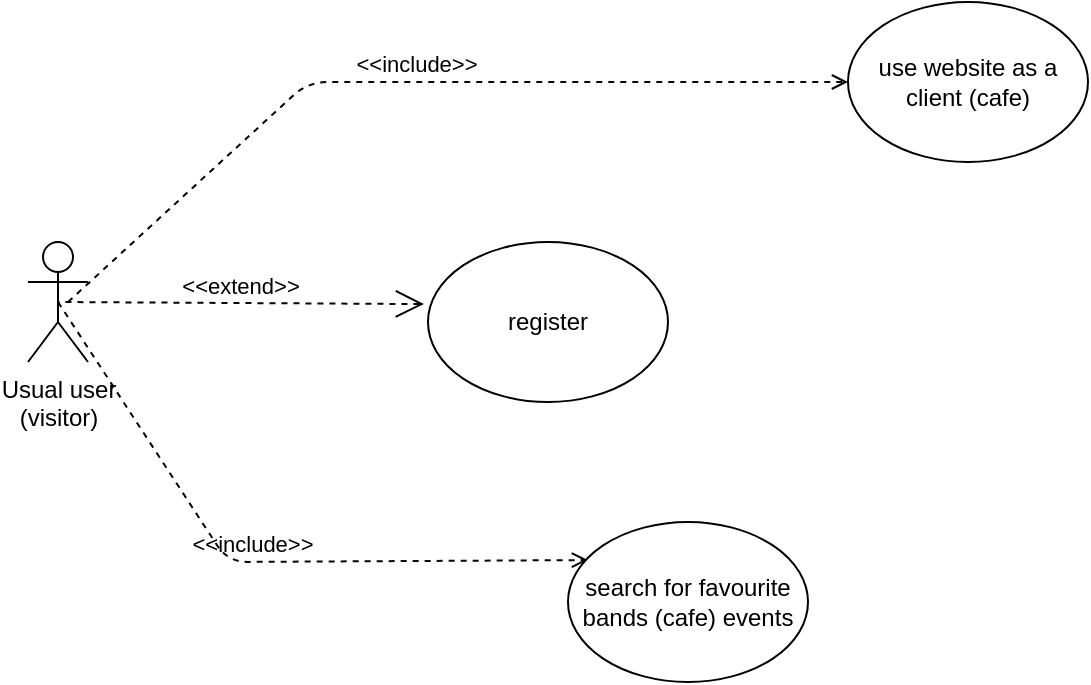 <mxfile version="13.6.2" type="google"><diagram id="ehcyVqje1Cv2jD9J3NnJ" name="Page-1"><mxGraphModel dx="1662" dy="762" grid="1" gridSize="10" guides="1" tooltips="1" connect="1" arrows="1" fold="1" page="1" pageScale="1" pageWidth="827" pageHeight="1169" math="0" shadow="0"><root><mxCell id="0"/><mxCell id="1" parent="0"/><mxCell id="GE9TzaCTVuRd4LeECumC-1" value="Usual user &lt;br&gt;(visitor)" style="shape=umlActor;verticalLabelPosition=bottom;verticalAlign=top;html=1;outlineConnect=0;" vertex="1" parent="1"><mxGeometry x="60" y="270" width="30" height="60" as="geometry"/></mxCell><mxCell id="GE9TzaCTVuRd4LeECumC-3" value="&amp;lt;&amp;lt;include&amp;gt;&amp;gt;" style="edgeStyle=none;html=1;endArrow=open;verticalAlign=bottom;dashed=1;labelBackgroundColor=none;" edge="1" parent="1" target="GE9TzaCTVuRd4LeECumC-4"><mxGeometry width="160" relative="1" as="geometry"><mxPoint x="80" y="300" as="sourcePoint"/><mxPoint x="580" y="300" as="targetPoint"/><Array as="points"><mxPoint x="200" y="190"/><mxPoint x="380" y="190"/></Array></mxGeometry></mxCell><mxCell id="GE9TzaCTVuRd4LeECumC-4" value="use website as a client (cafe)" style="ellipse;whiteSpace=wrap;html=1;" vertex="1" parent="1"><mxGeometry x="470" y="150" width="120" height="80" as="geometry"/></mxCell><mxCell id="GE9TzaCTVuRd4LeECumC-5" value="&amp;lt;&amp;lt;extend&amp;gt;&amp;gt;" style="edgeStyle=none;html=1;startArrow=open;endArrow=none;startSize=12;verticalAlign=bottom;dashed=1;labelBackgroundColor=none;exitX=-0.017;exitY=0.388;exitDx=0;exitDy=0;exitPerimeter=0;entryX=0.5;entryY=0.5;entryDx=0;entryDy=0;entryPerimeter=0;" edge="1" parent="1" source="GE9TzaCTVuRd4LeECumC-6" target="GE9TzaCTVuRd4LeECumC-1"><mxGeometry width="160" relative="1" as="geometry"><mxPoint x="200" y="310" as="sourcePoint"/><mxPoint x="490" y="380" as="targetPoint"/></mxGeometry></mxCell><mxCell id="GE9TzaCTVuRd4LeECumC-6" value="register" style="ellipse;whiteSpace=wrap;html=1;" vertex="1" parent="1"><mxGeometry x="260" y="270" width="120" height="80" as="geometry"/></mxCell><mxCell id="GE9TzaCTVuRd4LeECumC-7" value="&amp;lt;&amp;lt;include&amp;gt;&amp;gt;" style="edgeStyle=none;html=1;endArrow=open;verticalAlign=bottom;dashed=1;labelBackgroundColor=none;exitX=0.5;exitY=0.5;exitDx=0;exitDy=0;exitPerimeter=0;entryX=0.083;entryY=0.238;entryDx=0;entryDy=0;entryPerimeter=0;" edge="1" parent="1" source="GE9TzaCTVuRd4LeECumC-1" target="GE9TzaCTVuRd4LeECumC-8"><mxGeometry width="160" relative="1" as="geometry"><mxPoint x="100" y="299.5" as="sourcePoint"/><mxPoint x="250" y="450" as="targetPoint"/><Array as="points"><mxPoint x="160" y="430"/></Array></mxGeometry></mxCell><mxCell id="GE9TzaCTVuRd4LeECumC-8" value="search for favourite bands (cafe) events" style="ellipse;whiteSpace=wrap;html=1;" vertex="1" parent="1"><mxGeometry x="330" y="410" width="120" height="80" as="geometry"/></mxCell></root></mxGraphModel></diagram></mxfile>